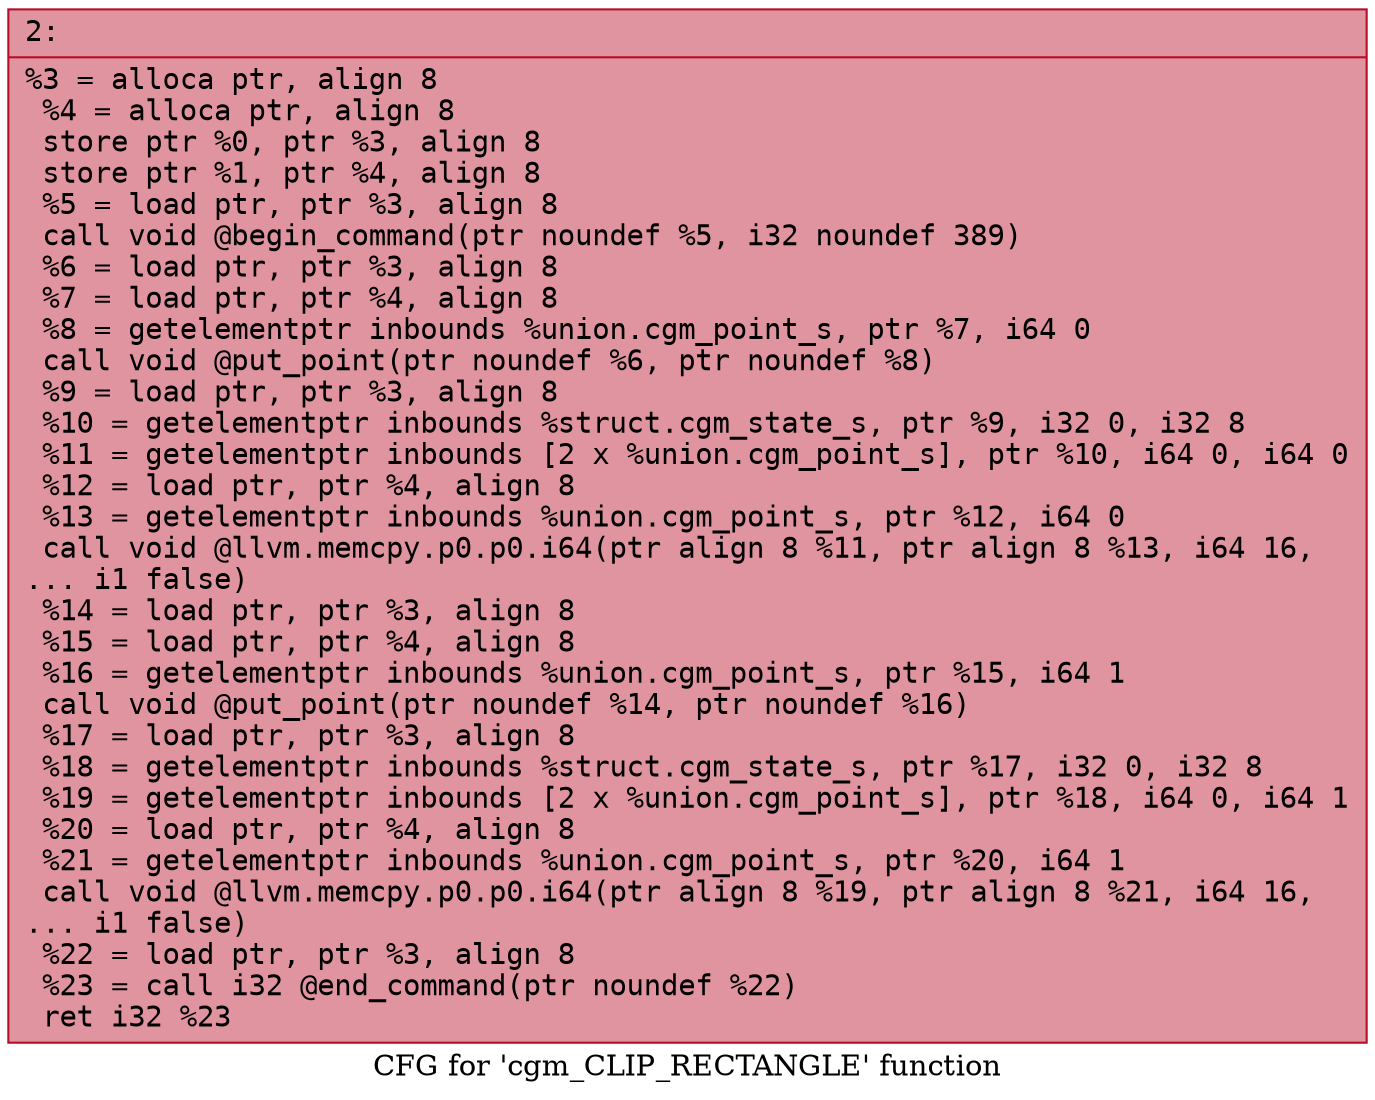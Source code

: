digraph "CFG for 'cgm_CLIP_RECTANGLE' function" {
	label="CFG for 'cgm_CLIP_RECTANGLE' function";

	Node0x6000024c77f0 [shape=record,color="#b70d28ff", style=filled, fillcolor="#b70d2870" fontname="Courier",label="{2:\l|  %3 = alloca ptr, align 8\l  %4 = alloca ptr, align 8\l  store ptr %0, ptr %3, align 8\l  store ptr %1, ptr %4, align 8\l  %5 = load ptr, ptr %3, align 8\l  call void @begin_command(ptr noundef %5, i32 noundef 389)\l  %6 = load ptr, ptr %3, align 8\l  %7 = load ptr, ptr %4, align 8\l  %8 = getelementptr inbounds %union.cgm_point_s, ptr %7, i64 0\l  call void @put_point(ptr noundef %6, ptr noundef %8)\l  %9 = load ptr, ptr %3, align 8\l  %10 = getelementptr inbounds %struct.cgm_state_s, ptr %9, i32 0, i32 8\l  %11 = getelementptr inbounds [2 x %union.cgm_point_s], ptr %10, i64 0, i64 0\l  %12 = load ptr, ptr %4, align 8\l  %13 = getelementptr inbounds %union.cgm_point_s, ptr %12, i64 0\l  call void @llvm.memcpy.p0.p0.i64(ptr align 8 %11, ptr align 8 %13, i64 16,\l... i1 false)\l  %14 = load ptr, ptr %3, align 8\l  %15 = load ptr, ptr %4, align 8\l  %16 = getelementptr inbounds %union.cgm_point_s, ptr %15, i64 1\l  call void @put_point(ptr noundef %14, ptr noundef %16)\l  %17 = load ptr, ptr %3, align 8\l  %18 = getelementptr inbounds %struct.cgm_state_s, ptr %17, i32 0, i32 8\l  %19 = getelementptr inbounds [2 x %union.cgm_point_s], ptr %18, i64 0, i64 1\l  %20 = load ptr, ptr %4, align 8\l  %21 = getelementptr inbounds %union.cgm_point_s, ptr %20, i64 1\l  call void @llvm.memcpy.p0.p0.i64(ptr align 8 %19, ptr align 8 %21, i64 16,\l... i1 false)\l  %22 = load ptr, ptr %3, align 8\l  %23 = call i32 @end_command(ptr noundef %22)\l  ret i32 %23\l}"];
}
